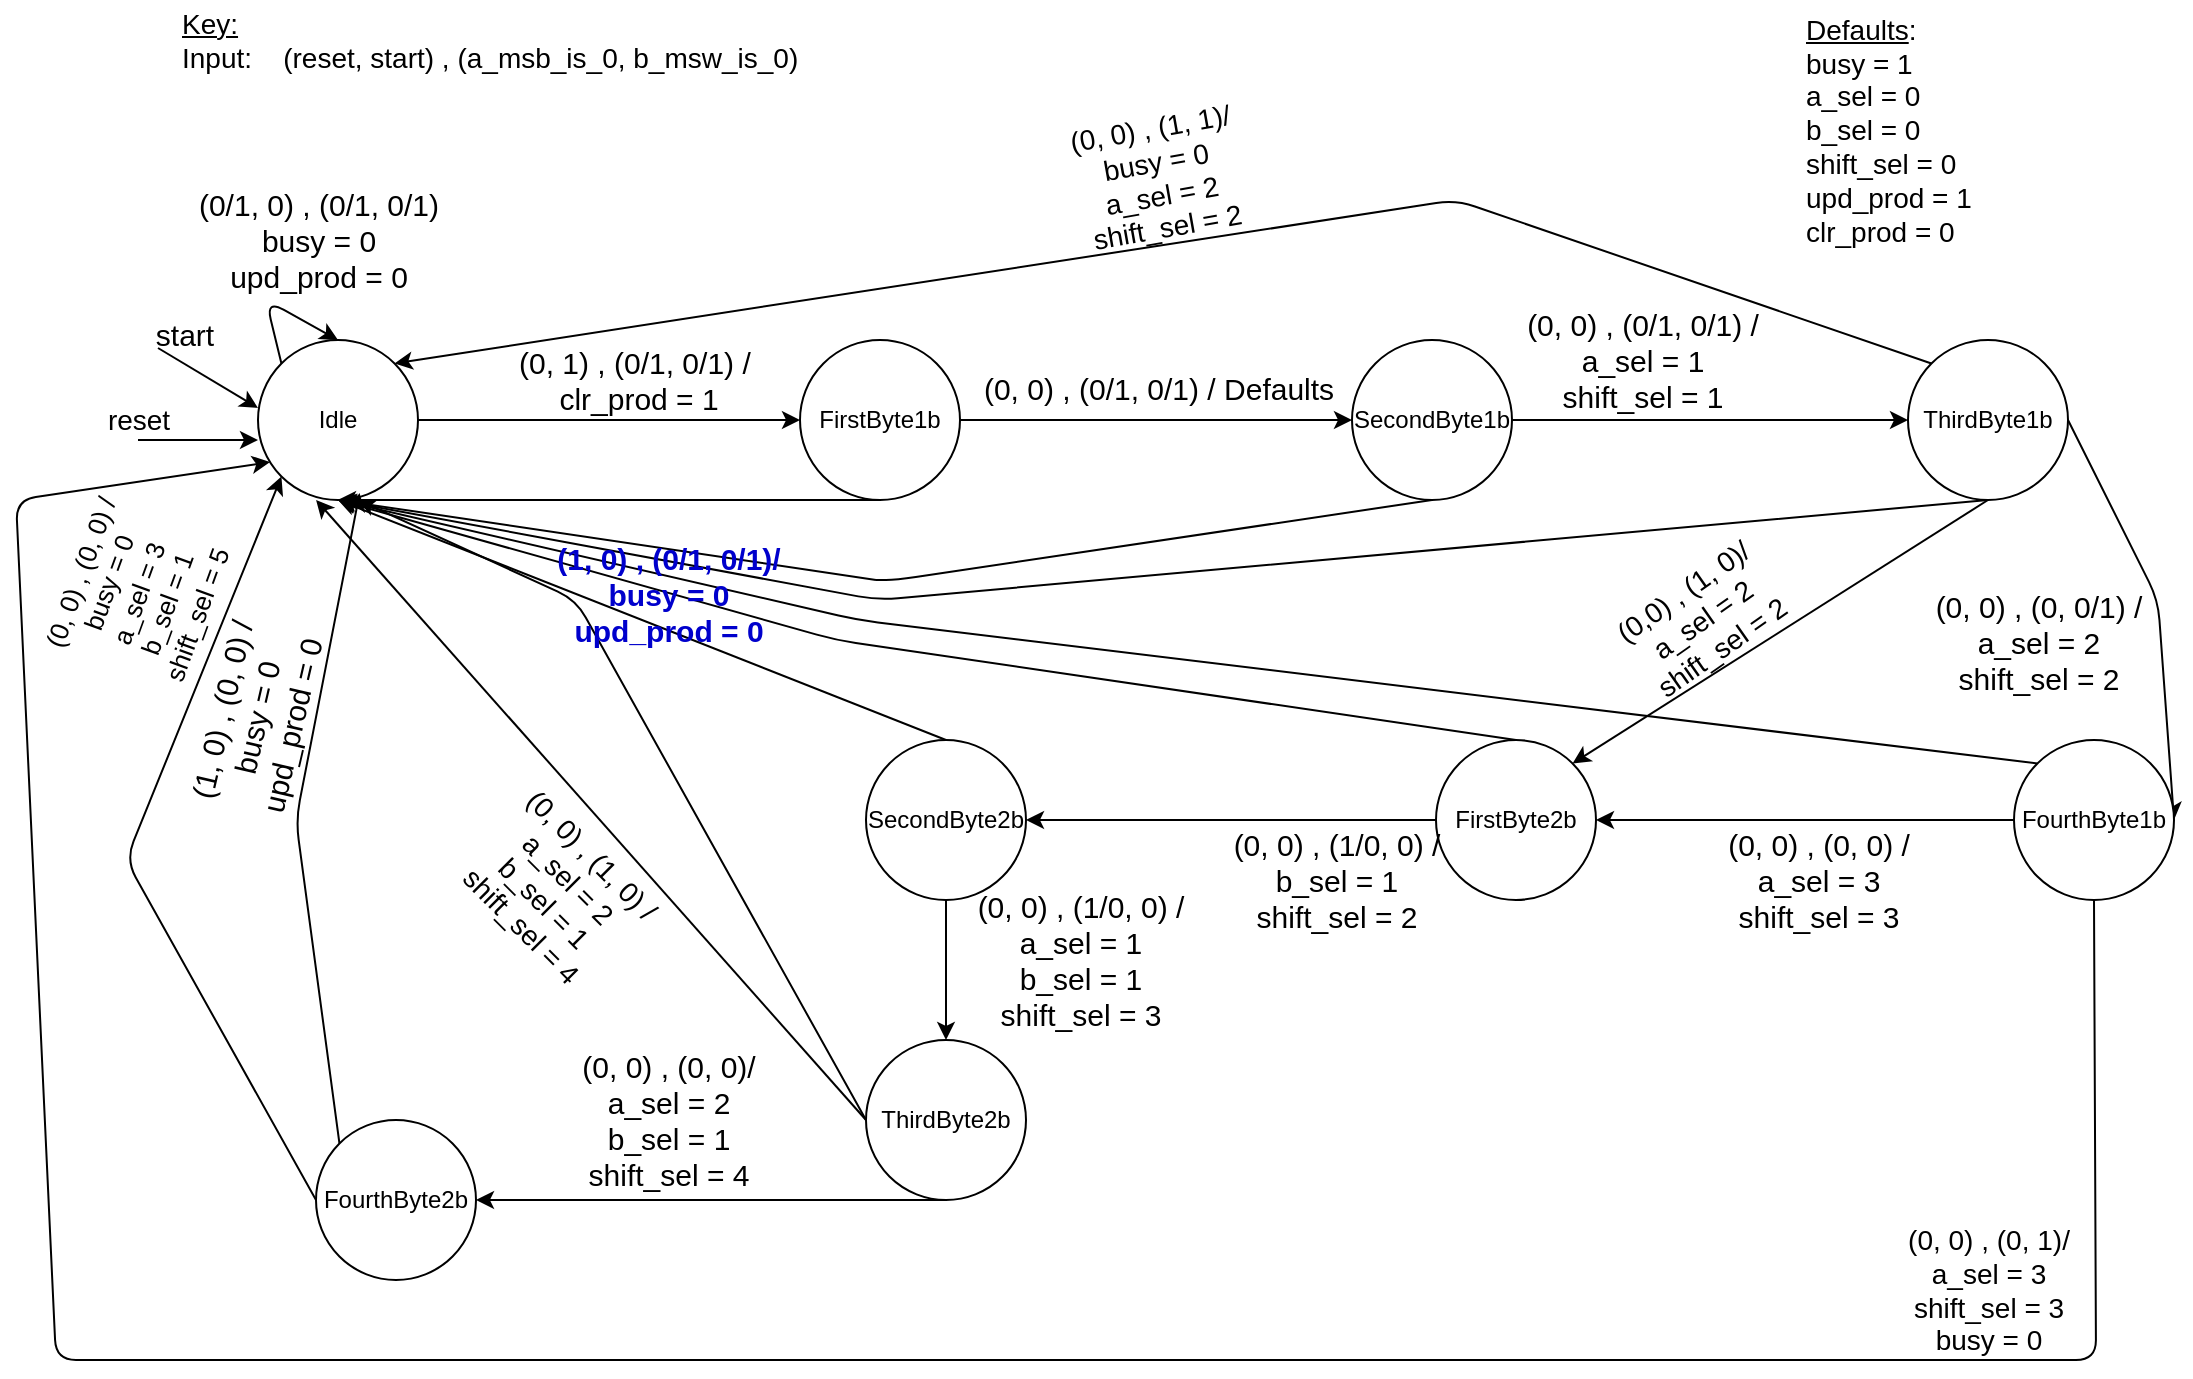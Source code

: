 <mxfile>
    <diagram id="11W8mvZUYZ1ZUlANgrgC" name="Page-1">
        <mxGraphModel dx="1204" dy="823" grid="1" gridSize="10" guides="1" tooltips="1" connect="1" arrows="1" fold="1" page="1" pageScale="1" pageWidth="1100" pageHeight="850" math="0" shadow="0">
            <root>
                <mxCell id="0"/>
                <mxCell id="1" parent="0"/>
                <mxCell id="22" style="edgeStyle=none;html=1;exitX=1;exitY=0.5;exitDx=0;exitDy=0;" parent="1" source="2" target="3" edge="1">
                    <mxGeometry relative="1" as="geometry"/>
                </mxCell>
                <mxCell id="2" value="Idle" style="ellipse;whiteSpace=wrap;html=1;aspect=fixed;" parent="1" vertex="1">
                    <mxGeometry x="131" y="210" width="80" height="80" as="geometry"/>
                </mxCell>
                <mxCell id="23" style="edgeStyle=none;html=1;exitX=0.5;exitY=1;exitDx=0;exitDy=0;entryX=0.5;entryY=1;entryDx=0;entryDy=0;" parent="1" source="3" target="2" edge="1">
                    <mxGeometry relative="1" as="geometry"/>
                </mxCell>
                <mxCell id="27" style="edgeStyle=none;html=1;exitX=1;exitY=0.5;exitDx=0;exitDy=0;entryX=0;entryY=0.5;entryDx=0;entryDy=0;" parent="1" source="3" target="4" edge="1">
                    <mxGeometry relative="1" as="geometry"/>
                </mxCell>
                <mxCell id="3" value="FirstByte1b" style="ellipse;whiteSpace=wrap;html=1;aspect=fixed;" parent="1" vertex="1">
                    <mxGeometry x="402" y="210" width="80" height="80" as="geometry"/>
                </mxCell>
                <mxCell id="30" style="edgeStyle=none;html=1;exitX=0.5;exitY=1;exitDx=0;exitDy=0;entryX=0.5;entryY=1;entryDx=0;entryDy=0;startArrow=none;" parent="1" target="2" edge="1">
                    <mxGeometry relative="1" as="geometry">
                        <mxPoint x="440" y="330" as="sourcePoint"/>
                        <Array as="points"/>
                    </mxGeometry>
                </mxCell>
                <mxCell id="31" style="edgeStyle=none;html=1;exitX=1;exitY=0.5;exitDx=0;exitDy=0;entryX=0;entryY=0.5;entryDx=0;entryDy=0;" parent="1" source="4" target="5" edge="1">
                    <mxGeometry relative="1" as="geometry"/>
                </mxCell>
                <mxCell id="4" value="SecondByte1b" style="ellipse;whiteSpace=wrap;html=1;aspect=fixed;" parent="1" vertex="1">
                    <mxGeometry x="678" y="210" width="80" height="80" as="geometry"/>
                </mxCell>
                <mxCell id="38" style="edgeStyle=none;html=1;exitX=1;exitY=0.5;exitDx=0;exitDy=0;entryX=1;entryY=0.5;entryDx=0;entryDy=0;" parent="1" source="5" target="36" edge="1">
                    <mxGeometry relative="1" as="geometry">
                        <Array as="points">
                            <mxPoint x="1081" y="340"/>
                        </Array>
                    </mxGeometry>
                </mxCell>
                <mxCell id="67" style="edgeStyle=none;html=1;exitX=0.5;exitY=1;exitDx=0;exitDy=0;entryX=0.5;entryY=1;entryDx=0;entryDy=0;fontSize=15;fontColor=#0000CC;" parent="1" source="5" target="2" edge="1">
                    <mxGeometry relative="1" as="geometry">
                        <Array as="points">
                            <mxPoint x="441" y="340"/>
                        </Array>
                    </mxGeometry>
                </mxCell>
                <mxCell id="78" style="edgeStyle=none;html=1;exitX=0.5;exitY=1;exitDx=0;exitDy=0;entryX=1;entryY=0;entryDx=0;entryDy=0;" edge="1" parent="1" source="5" target="8">
                    <mxGeometry relative="1" as="geometry"/>
                </mxCell>
                <mxCell id="80" style="edgeStyle=none;html=1;exitX=0;exitY=0;exitDx=0;exitDy=0;entryX=1;entryY=0;entryDx=0;entryDy=0;" edge="1" parent="1" source="5" target="2">
                    <mxGeometry relative="1" as="geometry">
                        <Array as="points">
                            <mxPoint x="730" y="140"/>
                        </Array>
                    </mxGeometry>
                </mxCell>
                <mxCell id="5" value="ThirdByte1b" style="ellipse;whiteSpace=wrap;html=1;aspect=fixed;" parent="1" vertex="1">
                    <mxGeometry x="956" y="210" width="80" height="80" as="geometry"/>
                </mxCell>
                <mxCell id="52" style="edgeStyle=none;html=1;exitX=0.5;exitY=1;exitDx=0;exitDy=0;" parent="1" source="6" target="51" edge="1">
                    <mxGeometry relative="1" as="geometry"/>
                </mxCell>
                <mxCell id="66" style="edgeStyle=none;html=1;exitX=0;exitY=0.5;exitDx=0;exitDy=0;fontSize=15;fontColor=#0000CC;" parent="1" source="6" edge="1">
                    <mxGeometry relative="1" as="geometry">
                        <mxPoint x="181" y="290" as="targetPoint"/>
                        <Array as="points">
                            <mxPoint x="290" y="340"/>
                        </Array>
                    </mxGeometry>
                </mxCell>
                <mxCell id="83" style="edgeStyle=none;html=1;exitX=0;exitY=0.5;exitDx=0;exitDy=0;entryX=0.363;entryY=1;entryDx=0;entryDy=0;entryPerimeter=0;" edge="1" parent="1" source="6" target="2">
                    <mxGeometry relative="1" as="geometry"/>
                </mxCell>
                <mxCell id="6" value="ThirdByte2b" style="ellipse;whiteSpace=wrap;html=1;aspect=fixed;" parent="1" vertex="1">
                    <mxGeometry x="435" y="560" width="80" height="80" as="geometry"/>
                </mxCell>
                <mxCell id="47" style="edgeStyle=none;html=1;exitX=0.5;exitY=0;exitDx=0;exitDy=0;entryX=0.5;entryY=1;entryDx=0;entryDy=0;" parent="1" source="7" target="2" edge="1">
                    <mxGeometry relative="1" as="geometry"/>
                </mxCell>
                <mxCell id="48" style="edgeStyle=none;html=1;exitX=0.5;exitY=1;exitDx=0;exitDy=0;entryX=0.5;entryY=0;entryDx=0;entryDy=0;" parent="1" source="7" target="6" edge="1">
                    <mxGeometry relative="1" as="geometry"/>
                </mxCell>
                <mxCell id="7" value="SecondByte2b" style="ellipse;whiteSpace=wrap;html=1;aspect=fixed;" parent="1" vertex="1">
                    <mxGeometry x="435" y="410" width="80" height="80" as="geometry"/>
                </mxCell>
                <mxCell id="44" style="edgeStyle=none;html=1;exitX=0.5;exitY=0;exitDx=0;exitDy=0;entryX=0.5;entryY=1;entryDx=0;entryDy=0;" parent="1" source="8" target="2" edge="1">
                    <mxGeometry relative="1" as="geometry">
                        <Array as="points">
                            <mxPoint x="420" y="360"/>
                        </Array>
                    </mxGeometry>
                </mxCell>
                <mxCell id="45" style="edgeStyle=none;html=1;exitX=0;exitY=0.5;exitDx=0;exitDy=0;entryX=1;entryY=0.5;entryDx=0;entryDy=0;" parent="1" source="8" target="7" edge="1">
                    <mxGeometry relative="1" as="geometry"/>
                </mxCell>
                <mxCell id="75" style="edgeStyle=none;html=1;entryX=0.075;entryY=0.763;entryDx=0;entryDy=0;entryPerimeter=0;exitX=0.5;exitY=1;exitDx=0;exitDy=0;" edge="1" parent="1" source="36" target="2">
                    <mxGeometry relative="1" as="geometry">
                        <Array as="points">
                            <mxPoint x="1050" y="720"/>
                            <mxPoint x="30" y="720"/>
                            <mxPoint x="10" y="290"/>
                        </Array>
                    </mxGeometry>
                </mxCell>
                <mxCell id="8" value="FirstByte2b" style="ellipse;whiteSpace=wrap;html=1;aspect=fixed;" parent="1" vertex="1">
                    <mxGeometry x="720" y="410" width="80" height="80" as="geometry"/>
                </mxCell>
                <mxCell id="9" value="" style="endArrow=classic;html=1;" parent="1" edge="1">
                    <mxGeometry width="50" height="50" relative="1" as="geometry">
                        <mxPoint x="81" y="214" as="sourcePoint"/>
                        <mxPoint x="131" y="244" as="targetPoint"/>
                    </mxGeometry>
                </mxCell>
                <mxCell id="10" value="start" style="text;html=1;align=center;verticalAlign=middle;resizable=0;points=[];autosize=1;strokeColor=none;fillColor=none;fontSize=15;" parent="1" vertex="1">
                    <mxGeometry x="74" y="197" width="40" height="20" as="geometry"/>
                </mxCell>
                <mxCell id="17" style="edgeStyle=none;html=1;exitX=0;exitY=0;exitDx=0;exitDy=0;entryX=0.5;entryY=0;entryDx=0;entryDy=0;" parent="1" source="2" target="2" edge="1">
                    <mxGeometry relative="1" as="geometry">
                        <Array as="points">
                            <mxPoint x="135" y="190"/>
                        </Array>
                    </mxGeometry>
                </mxCell>
                <mxCell id="18" value="(0/1, 0) , (0/1, 0/1)&lt;br&gt;busy = 0&lt;br&gt;upd_prod = 0" style="text;html=1;align=center;verticalAlign=middle;resizable=0;points=[];autosize=1;strokeColor=none;fillColor=none;fontSize=15;" parent="1" vertex="1">
                    <mxGeometry x="91" y="130" width="140" height="60" as="geometry"/>
                </mxCell>
                <mxCell id="25" value="(0, 1) , (0/1, 0/1) /&amp;nbsp;&lt;br&gt;clr_prod = 1" style="text;html=1;align=center;verticalAlign=middle;resizable=0;points=[];autosize=1;strokeColor=none;fillColor=none;fontSize=15;" parent="1" vertex="1">
                    <mxGeometry x="251" y="210" width="140" height="40" as="geometry"/>
                </mxCell>
                <mxCell id="28" value="(0, 0) , (0/1, 0/1) / Defaults" style="text;html=1;align=center;verticalAlign=middle;resizable=0;points=[];autosize=1;strokeColor=none;fillColor=none;fontSize=15;" parent="1" vertex="1">
                    <mxGeometry x="486" y="224" width="190" height="20" as="geometry"/>
                </mxCell>
                <mxCell id="32" value="(0, 0) , (0/1, 0/1) /&lt;br&gt;a_sel = 1&lt;br&gt;shift_sel = 1" style="text;html=1;align=center;verticalAlign=middle;resizable=0;points=[];autosize=1;strokeColor=none;fillColor=none;fontSize=15;" parent="1" vertex="1">
                    <mxGeometry x="758" y="190" width="130" height="60" as="geometry"/>
                </mxCell>
                <mxCell id="34" value="" style="edgeStyle=none;html=1;exitX=0.5;exitY=1;exitDx=0;exitDy=0;entryX=0.5;entryY=1;entryDx=0;entryDy=0;endArrow=none;" parent="1" source="4" edge="1">
                    <mxGeometry relative="1" as="geometry">
                        <mxPoint x="680" y="290" as="sourcePoint"/>
                        <mxPoint x="440" y="330" as="targetPoint"/>
                        <Array as="points">
                            <mxPoint x="450" y="330"/>
                        </Array>
                    </mxGeometry>
                </mxCell>
                <mxCell id="41" style="edgeStyle=none;html=1;exitX=0;exitY=0.5;exitDx=0;exitDy=0;entryX=1;entryY=0.5;entryDx=0;entryDy=0;" parent="1" source="36" target="8" edge="1">
                    <mxGeometry relative="1" as="geometry"/>
                </mxCell>
                <mxCell id="69" style="edgeStyle=none;html=1;exitX=0;exitY=0;exitDx=0;exitDy=0;entryX=0.5;entryY=1;entryDx=0;entryDy=0;fontSize=15;fontColor=#0000CC;" parent="1" source="36" target="2" edge="1">
                    <mxGeometry relative="1" as="geometry">
                        <Array as="points">
                            <mxPoint x="431" y="350"/>
                        </Array>
                    </mxGeometry>
                </mxCell>
                <mxCell id="36" value="FourthByte1b" style="ellipse;whiteSpace=wrap;html=1;aspect=fixed;" parent="1" vertex="1">
                    <mxGeometry x="1009" y="410" width="80" height="80" as="geometry"/>
                </mxCell>
                <mxCell id="39" value="(0, 0) , (0, 0/1) /&lt;br&gt;a_sel = 2&lt;br&gt;shift_sel = 2" style="text;html=1;align=center;verticalAlign=middle;resizable=0;points=[];autosize=1;strokeColor=none;fillColor=none;fontSize=15;" parent="1" vertex="1">
                    <mxGeometry x="961" y="331" width="120" height="60" as="geometry"/>
                </mxCell>
                <mxCell id="42" value="(0, 0) , (0, 0) /&lt;br&gt;a_sel = 3&lt;br&gt;shift_sel = 3" style="text;html=1;align=center;verticalAlign=middle;resizable=0;points=[];autosize=1;strokeColor=none;fillColor=none;fontSize=15;" parent="1" vertex="1">
                    <mxGeometry x="856" y="450" width="110" height="60" as="geometry"/>
                </mxCell>
                <mxCell id="46" value="(0, 0) , (1/0, 0) /&lt;br&gt;b_sel = 1&lt;br&gt;shift_sel = 2" style="text;html=1;align=center;verticalAlign=middle;resizable=0;points=[];autosize=1;strokeColor=none;fillColor=none;fontSize=15;" parent="1" vertex="1">
                    <mxGeometry x="610" y="450" width="120" height="60" as="geometry"/>
                </mxCell>
                <mxCell id="49" value="(0, 0) , (1/0, 0) /&lt;br&gt;a_sel = 1&lt;br&gt;b_sel = 1&lt;br&gt;shift_sel = 3" style="text;html=1;align=center;verticalAlign=middle;resizable=0;points=[];autosize=1;strokeColor=none;fillColor=none;fontSize=15;" parent="1" vertex="1">
                    <mxGeometry x="482" y="480" width="120" height="80" as="geometry"/>
                </mxCell>
                <mxCell id="54" style="edgeStyle=none;html=1;exitX=0;exitY=0;exitDx=0;exitDy=0;entryX=0.635;entryY=0.957;entryDx=0;entryDy=0;entryPerimeter=0;" parent="1" source="51" target="2" edge="1">
                    <mxGeometry relative="1" as="geometry">
                        <mxPoint x="200" y="290" as="targetPoint"/>
                        <Array as="points">
                            <mxPoint x="150" y="450"/>
                        </Array>
                    </mxGeometry>
                </mxCell>
                <mxCell id="55" style="edgeStyle=none;html=1;exitX=0;exitY=0.5;exitDx=0;exitDy=0;entryX=0;entryY=1;entryDx=0;entryDy=0;" parent="1" source="51" target="2" edge="1">
                    <mxGeometry relative="1" as="geometry">
                        <Array as="points">
                            <mxPoint x="65" y="470"/>
                        </Array>
                    </mxGeometry>
                </mxCell>
                <mxCell id="51" value="FourthByte2b" style="ellipse;whiteSpace=wrap;html=1;aspect=fixed;" parent="1" vertex="1">
                    <mxGeometry x="160" y="600" width="80" height="80" as="geometry"/>
                </mxCell>
                <mxCell id="53" value="(0, 0) , (0, 0)/&lt;br&gt;a_sel = 2&lt;br&gt;b_sel = 1&lt;br&gt;shift_sel = 4" style="text;html=1;align=center;verticalAlign=middle;resizable=0;points=[];autosize=1;strokeColor=none;fillColor=none;fontSize=15;" parent="1" vertex="1">
                    <mxGeometry x="286" y="560" width="100" height="80" as="geometry"/>
                </mxCell>
                <mxCell id="56" value="(0, 0) , (0, 0) /&lt;br style=&quot;font-size: 13px;&quot;&gt;busy = 0&lt;br style=&quot;font-size: 13px;&quot;&gt;a_sel = 3&lt;br style=&quot;font-size: 13px;&quot;&gt;b_sel = 1&lt;br style=&quot;font-size: 13px;&quot;&gt;shift_sel = 5" style="text;html=1;align=center;verticalAlign=middle;resizable=0;points=[];autosize=1;strokeColor=none;fillColor=none;rotation=-70;fontSize=13;" parent="1" vertex="1">
                    <mxGeometry x="26" y="292" width="90" height="90" as="geometry"/>
                </mxCell>
                <mxCell id="57" value="(1, 0) , (0, 0) /&lt;br&gt;busy = 0&lt;br&gt;upd_prod = 0" style="text;html=1;align=center;verticalAlign=middle;resizable=0;points=[];autosize=1;strokeColor=none;fillColor=none;rotation=283;fontSize=15;" parent="1" vertex="1">
                    <mxGeometry x="75" y="369" width="110" height="60" as="geometry"/>
                </mxCell>
                <mxCell id="65" value="(1, 0) , (0/1, 0/1)/&lt;br&gt;busy = 0&lt;br&gt;upd_prod = 0" style="text;html=1;align=center;verticalAlign=middle;resizable=0;points=[];autosize=1;strokeColor=none;fontColor=#0000CC;fontStyle=1;fontSize=15;" parent="1" vertex="1">
                    <mxGeometry x="271" y="307" width="130" height="60" as="geometry"/>
                </mxCell>
                <mxCell id="70" value="&lt;font style=&quot;font-size: 14px&quot;&gt;&lt;u&gt;Defaults&lt;/u&gt;:&lt;br&gt;busy = 1&lt;br&gt;a_sel = 0&lt;br&gt;b_sel = 0&lt;br&gt;shift_sel = 0&lt;br&gt;upd_prod = 1&lt;br&gt;clr_prod = 0&lt;/font&gt;" style="text;html=1;align=left;verticalAlign=middle;resizable=0;points=[];autosize=1;strokeColor=none;fillColor=none;" parent="1" vertex="1">
                    <mxGeometry x="903" y="50" width="100" height="110" as="geometry"/>
                </mxCell>
                <mxCell id="72" value="&lt;u&gt;Key:&lt;/u&gt;&lt;br&gt;&lt;div&gt;&lt;span&gt;Input:&amp;nbsp; &amp;nbsp; (reset, start) , (a_msb_is_0, b_msw_is_0)&lt;/span&gt;&lt;/div&gt;" style="text;html=1;align=left;verticalAlign=middle;resizable=0;points=[];autosize=1;strokeColor=none;fillColor=none;fontSize=14;" parent="1" vertex="1">
                    <mxGeometry x="91" y="40" width="320" height="40" as="geometry"/>
                </mxCell>
                <mxCell id="73" value="" style="endArrow=classic;html=1;fontSize=14;" parent="1" edge="1">
                    <mxGeometry width="50" height="50" relative="1" as="geometry">
                        <mxPoint x="71" y="260" as="sourcePoint"/>
                        <mxPoint x="131" y="260" as="targetPoint"/>
                    </mxGeometry>
                </mxCell>
                <mxCell id="74" value="reset" style="text;html=1;align=center;verticalAlign=middle;resizable=0;points=[];autosize=1;strokeColor=none;fillColor=none;fontSize=14;" parent="1" vertex="1">
                    <mxGeometry x="46" y="240" width="50" height="20" as="geometry"/>
                </mxCell>
                <mxCell id="76" value="(0, 0) , (0, 1)/&lt;br style=&quot;font-size: 14px&quot;&gt;a_sel = 3&lt;br style=&quot;font-size: 14px&quot;&gt;shift_sel = 3&lt;br style=&quot;font-size: 14px&quot;&gt;busy = 0" style="text;html=1;align=center;verticalAlign=middle;resizable=0;points=[];autosize=1;strokeColor=none;fillColor=none;fontSize=14;" vertex="1" parent="1">
                    <mxGeometry x="946" y="650" width="100" height="70" as="geometry"/>
                </mxCell>
                <mxCell id="79" value="(0,0) , (1, 0)/&lt;br style=&quot;font-size: 14px;&quot;&gt;a_sel = 2&lt;br style=&quot;font-size: 14px;&quot;&gt;shift_sel = 2" style="text;html=1;align=center;verticalAlign=middle;resizable=0;points=[];autosize=1;strokeColor=none;fillColor=none;rotation=-35;fontSize=14;" vertex="1" parent="1">
                    <mxGeometry x="808" y="320" width="90" height="60" as="geometry"/>
                </mxCell>
                <mxCell id="81" value="(0, 0) , (1, 1)/&lt;br style=&quot;font-size: 14px;&quot;&gt;busy = 0&lt;br style=&quot;font-size: 14px;&quot;&gt;a_sel = 2&lt;br style=&quot;font-size: 14px;&quot;&gt;shift_sel = 2" style="text;html=1;align=center;verticalAlign=middle;resizable=0;points=[];autosize=1;strokeColor=none;fillColor=none;rotation=350;fontSize=14;" vertex="1" parent="1">
                    <mxGeometry x="531" y="94" width="100" height="70" as="geometry"/>
                </mxCell>
                <mxCell id="84" value="(0, 0) , (1, 0) /&lt;br style=&quot;font-size: 14px;&quot;&gt;a_sel = 2&lt;br style=&quot;font-size: 14px;&quot;&gt;b_sel = 1&lt;br style=&quot;font-size: 14px;&quot;&gt;shift_sel = 4" style="text;html=1;align=center;verticalAlign=middle;resizable=0;points=[];autosize=1;strokeColor=none;fillColor=none;fontSize=14;rotation=45;" vertex="1" parent="1">
                    <mxGeometry x="230" y="450" width="100" height="70" as="geometry"/>
                </mxCell>
            </root>
        </mxGraphModel>
    </diagram>
</mxfile>